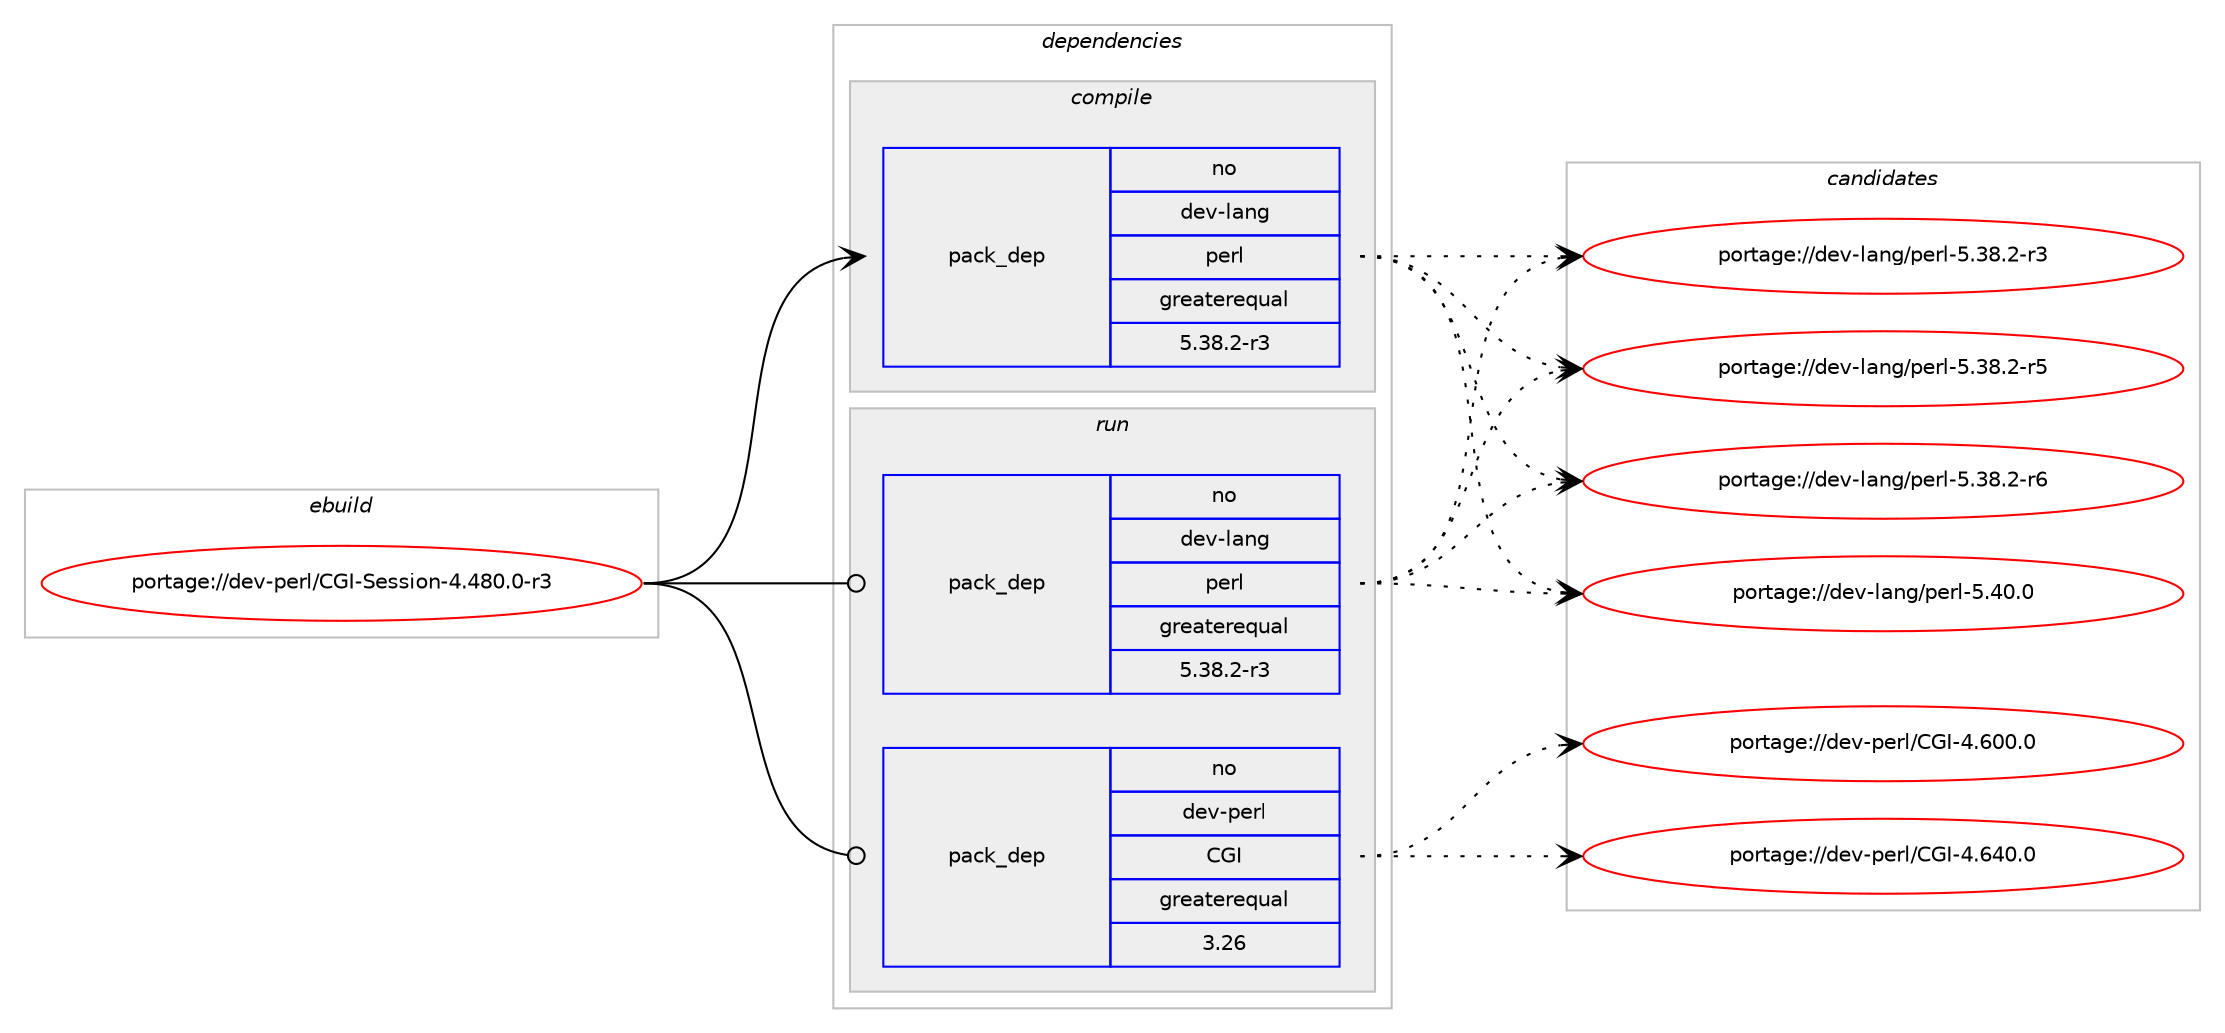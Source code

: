 digraph prolog {

# *************
# Graph options
# *************

newrank=true;
concentrate=true;
compound=true;
graph [rankdir=LR,fontname=Helvetica,fontsize=10,ranksep=1.5];#, ranksep=2.5, nodesep=0.2];
edge  [arrowhead=vee];
node  [fontname=Helvetica,fontsize=10];

# **********
# The ebuild
# **********

subgraph cluster_leftcol {
color=gray;
rank=same;
label=<<i>ebuild</i>>;
id [label="portage://dev-perl/CGI-Session-4.480.0-r3", color=red, width=4, href="../dev-perl/CGI-Session-4.480.0-r3.svg"];
}

# ****************
# The dependencies
# ****************

subgraph cluster_midcol {
color=gray;
label=<<i>dependencies</i>>;
subgraph cluster_compile {
fillcolor="#eeeeee";
style=filled;
label=<<i>compile</i>>;
subgraph pack33388 {
dependency63462 [label=<<TABLE BORDER="0" CELLBORDER="1" CELLSPACING="0" CELLPADDING="4" WIDTH="220"><TR><TD ROWSPAN="6" CELLPADDING="30">pack_dep</TD></TR><TR><TD WIDTH="110">no</TD></TR><TR><TD>dev-lang</TD></TR><TR><TD>perl</TD></TR><TR><TD>greaterequal</TD></TR><TR><TD>5.38.2-r3</TD></TR></TABLE>>, shape=none, color=blue];
}
id:e -> dependency63462:w [weight=20,style="solid",arrowhead="vee"];
# *** BEGIN UNKNOWN DEPENDENCY TYPE (TODO) ***
# id -> package_dependency(portage://dev-perl/CGI-Session-4.480.0-r3,install,no,dev-perl,Module-Build,none,[,,],[],[])
# *** END UNKNOWN DEPENDENCY TYPE (TODO) ***

}
subgraph cluster_compileandrun {
fillcolor="#eeeeee";
style=filled;
label=<<i>compile and run</i>>;
}
subgraph cluster_run {
fillcolor="#eeeeee";
style=filled;
label=<<i>run</i>>;
subgraph pack33389 {
dependency63463 [label=<<TABLE BORDER="0" CELLBORDER="1" CELLSPACING="0" CELLPADDING="4" WIDTH="220"><TR><TD ROWSPAN="6" CELLPADDING="30">pack_dep</TD></TR><TR><TD WIDTH="110">no</TD></TR><TR><TD>dev-lang</TD></TR><TR><TD>perl</TD></TR><TR><TD>greaterequal</TD></TR><TR><TD>5.38.2-r3</TD></TR></TABLE>>, shape=none, color=blue];
}
id:e -> dependency63463:w [weight=20,style="solid",arrowhead="odot"];
# *** BEGIN UNKNOWN DEPENDENCY TYPE (TODO) ***
# id -> package_dependency(portage://dev-perl/CGI-Session-4.480.0-r3,run,no,dev-lang,perl,none,[,,],any_same_slot,[])
# *** END UNKNOWN DEPENDENCY TYPE (TODO) ***

subgraph pack33390 {
dependency63464 [label=<<TABLE BORDER="0" CELLBORDER="1" CELLSPACING="0" CELLPADDING="4" WIDTH="220"><TR><TD ROWSPAN="6" CELLPADDING="30">pack_dep</TD></TR><TR><TD WIDTH="110">no</TD></TR><TR><TD>dev-perl</TD></TR><TR><TD>CGI</TD></TR><TR><TD>greaterequal</TD></TR><TR><TD>3.26</TD></TR></TABLE>>, shape=none, color=blue];
}
id:e -> dependency63464:w [weight=20,style="solid",arrowhead="odot"];
# *** BEGIN UNKNOWN DEPENDENCY TYPE (TODO) ***
# id -> package_dependency(portage://dev-perl/CGI-Session-4.480.0-r3,run,no,virtual,perl-Digest-MD5,none,[,,],[],[])
# *** END UNKNOWN DEPENDENCY TYPE (TODO) ***

# *** BEGIN UNKNOWN DEPENDENCY TYPE (TODO) ***
# id -> package_dependency(portage://dev-perl/CGI-Session-4.480.0-r3,run,no,virtual,perl-Scalar-List-Utils,none,[,,],[],[])
# *** END UNKNOWN DEPENDENCY TYPE (TODO) ***

}
}

# **************
# The candidates
# **************

subgraph cluster_choices {
rank=same;
color=gray;
label=<<i>candidates</i>>;

subgraph choice33388 {
color=black;
nodesep=1;
choice100101118451089711010347112101114108455346515646504511451 [label="portage://dev-lang/perl-5.38.2-r3", color=red, width=4,href="../dev-lang/perl-5.38.2-r3.svg"];
choice100101118451089711010347112101114108455346515646504511453 [label="portage://dev-lang/perl-5.38.2-r5", color=red, width=4,href="../dev-lang/perl-5.38.2-r5.svg"];
choice100101118451089711010347112101114108455346515646504511454 [label="portage://dev-lang/perl-5.38.2-r6", color=red, width=4,href="../dev-lang/perl-5.38.2-r6.svg"];
choice10010111845108971101034711210111410845534652484648 [label="portage://dev-lang/perl-5.40.0", color=red, width=4,href="../dev-lang/perl-5.40.0.svg"];
dependency63462:e -> choice100101118451089711010347112101114108455346515646504511451:w [style=dotted,weight="100"];
dependency63462:e -> choice100101118451089711010347112101114108455346515646504511453:w [style=dotted,weight="100"];
dependency63462:e -> choice100101118451089711010347112101114108455346515646504511454:w [style=dotted,weight="100"];
dependency63462:e -> choice10010111845108971101034711210111410845534652484648:w [style=dotted,weight="100"];
}
subgraph choice33389 {
color=black;
nodesep=1;
choice100101118451089711010347112101114108455346515646504511451 [label="portage://dev-lang/perl-5.38.2-r3", color=red, width=4,href="../dev-lang/perl-5.38.2-r3.svg"];
choice100101118451089711010347112101114108455346515646504511453 [label="portage://dev-lang/perl-5.38.2-r5", color=red, width=4,href="../dev-lang/perl-5.38.2-r5.svg"];
choice100101118451089711010347112101114108455346515646504511454 [label="portage://dev-lang/perl-5.38.2-r6", color=red, width=4,href="../dev-lang/perl-5.38.2-r6.svg"];
choice10010111845108971101034711210111410845534652484648 [label="portage://dev-lang/perl-5.40.0", color=red, width=4,href="../dev-lang/perl-5.40.0.svg"];
dependency63463:e -> choice100101118451089711010347112101114108455346515646504511451:w [style=dotted,weight="100"];
dependency63463:e -> choice100101118451089711010347112101114108455346515646504511453:w [style=dotted,weight="100"];
dependency63463:e -> choice100101118451089711010347112101114108455346515646504511454:w [style=dotted,weight="100"];
dependency63463:e -> choice10010111845108971101034711210111410845534652484648:w [style=dotted,weight="100"];
}
subgraph choice33390 {
color=black;
nodesep=1;
choice10010111845112101114108476771734552465448484648 [label="portage://dev-perl/CGI-4.600.0", color=red, width=4,href="../dev-perl/CGI-4.600.0.svg"];
choice10010111845112101114108476771734552465452484648 [label="portage://dev-perl/CGI-4.640.0", color=red, width=4,href="../dev-perl/CGI-4.640.0.svg"];
dependency63464:e -> choice10010111845112101114108476771734552465448484648:w [style=dotted,weight="100"];
dependency63464:e -> choice10010111845112101114108476771734552465452484648:w [style=dotted,weight="100"];
}
}

}
